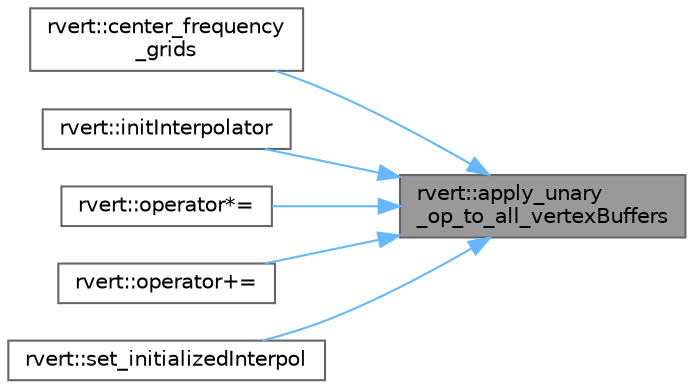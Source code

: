 digraph "rvert::apply_unary_op_to_all_vertexBuffers"
{
 // INTERACTIVE_SVG=YES
 // LATEX_PDF_SIZE
  bgcolor="transparent";
  edge [fontname=Helvetica,fontsize=10,labelfontname=Helvetica,labelfontsize=10];
  node [fontname=Helvetica,fontsize=10,shape=box,height=0.2,width=0.4];
  rankdir="RL";
  Node1 [id="Node000001",label="rvert::apply_unary\l_op_to_all_vertexBuffers",height=0.2,width=0.4,color="gray40", fillcolor="grey60", style="filled", fontcolor="black",tooltip=" "];
  Node1 -> Node2 [id="edge1_Node000001_Node000002",dir="back",color="steelblue1",style="solid",tooltip=" "];
  Node2 [id="Node000002",label="rvert::center_frequency\l_grids",height=0.2,width=0.4,color="grey40", fillcolor="white", style="filled",URL="$d4/dbd/classrvert.html#af488a9612a47c628088324a8c386c34c",tooltip=" "];
  Node1 -> Node3 [id="edge2_Node000001_Node000003",dir="back",color="steelblue1",style="solid",tooltip=" "];
  Node3 [id="Node000003",label="rvert::initInterpolator",height=0.2,width=0.4,color="grey40", fillcolor="white", style="filled",URL="$d4/dbd/classrvert.html#a6d635d88279bff82fcd54f5353112340",tooltip=" "];
  Node1 -> Node4 [id="edge3_Node000001_Node000004",dir="back",color="steelblue1",style="solid",tooltip=" "];
  Node4 [id="Node000004",label="rvert::operator*=",height=0.2,width=0.4,color="grey40", fillcolor="white", style="filled",URL="$d4/dbd/classrvert.html#ad4b1eec27f9df23a0b850296c41fa849",tooltip=" "];
  Node1 -> Node5 [id="edge4_Node000001_Node000005",dir="back",color="steelblue1",style="solid",tooltip=" "];
  Node5 [id="Node000005",label="rvert::operator+=",height=0.2,width=0.4,color="grey40", fillcolor="white", style="filled",URL="$d4/dbd/classrvert.html#ae3306c3c8dcda417d141731446572ea0",tooltip=" "];
  Node1 -> Node6 [id="edge5_Node000001_Node000006",dir="back",color="steelblue1",style="solid",tooltip=" "];
  Node6 [id="Node000006",label="rvert::set_initializedInterpol",height=0.2,width=0.4,color="grey40", fillcolor="white", style="filled",URL="$d4/dbd/classrvert.html#a7769c2fdee3b13cfed5c162a19658186",tooltip=" "];
}

